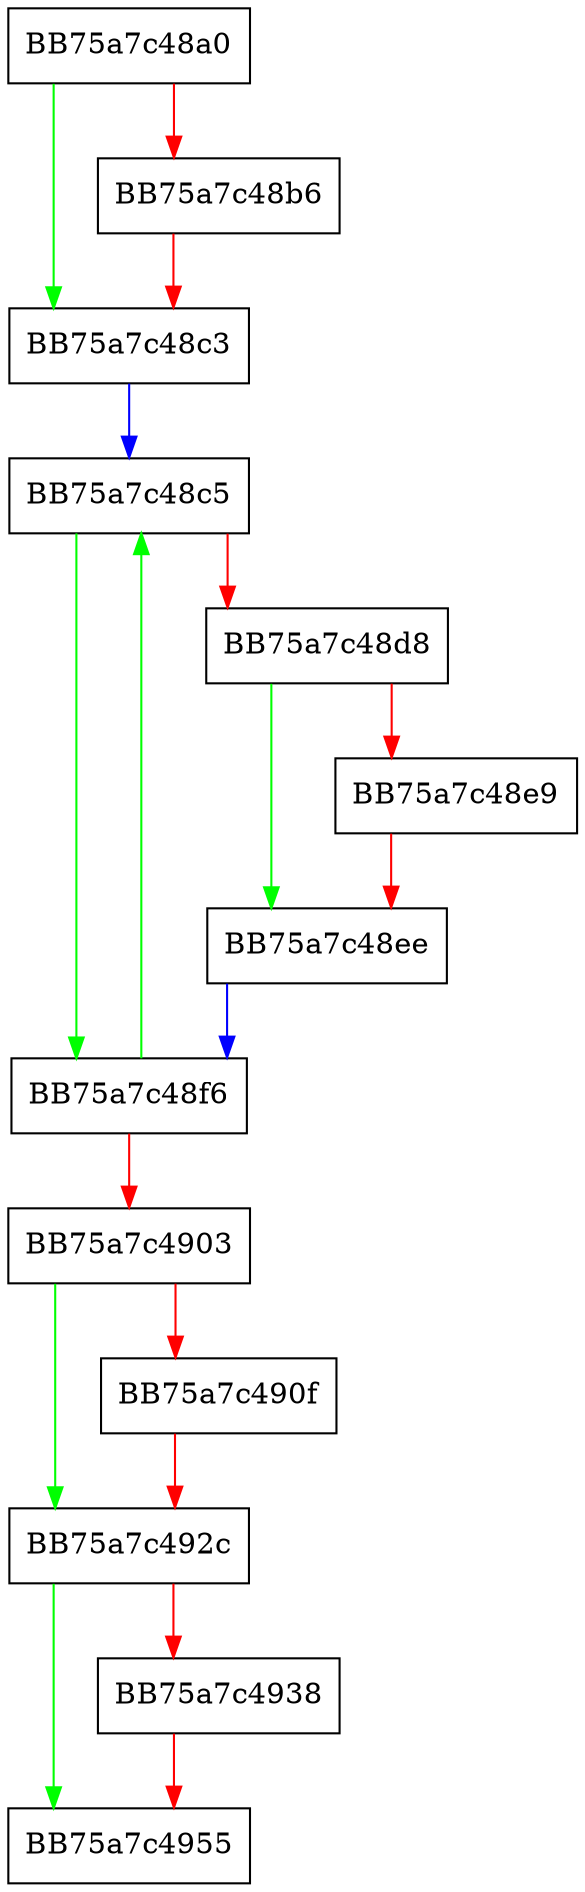 digraph hips_cleanup_module {
  node [shape="box"];
  graph [splines=ortho];
  BB75a7c48a0 -> BB75a7c48c3 [color="green"];
  BB75a7c48a0 -> BB75a7c48b6 [color="red"];
  BB75a7c48b6 -> BB75a7c48c3 [color="red"];
  BB75a7c48c3 -> BB75a7c48c5 [color="blue"];
  BB75a7c48c5 -> BB75a7c48f6 [color="green"];
  BB75a7c48c5 -> BB75a7c48d8 [color="red"];
  BB75a7c48d8 -> BB75a7c48ee [color="green"];
  BB75a7c48d8 -> BB75a7c48e9 [color="red"];
  BB75a7c48e9 -> BB75a7c48ee [color="red"];
  BB75a7c48ee -> BB75a7c48f6 [color="blue"];
  BB75a7c48f6 -> BB75a7c48c5 [color="green"];
  BB75a7c48f6 -> BB75a7c4903 [color="red"];
  BB75a7c4903 -> BB75a7c492c [color="green"];
  BB75a7c4903 -> BB75a7c490f [color="red"];
  BB75a7c490f -> BB75a7c492c [color="red"];
  BB75a7c492c -> BB75a7c4955 [color="green"];
  BB75a7c492c -> BB75a7c4938 [color="red"];
  BB75a7c4938 -> BB75a7c4955 [color="red"];
}